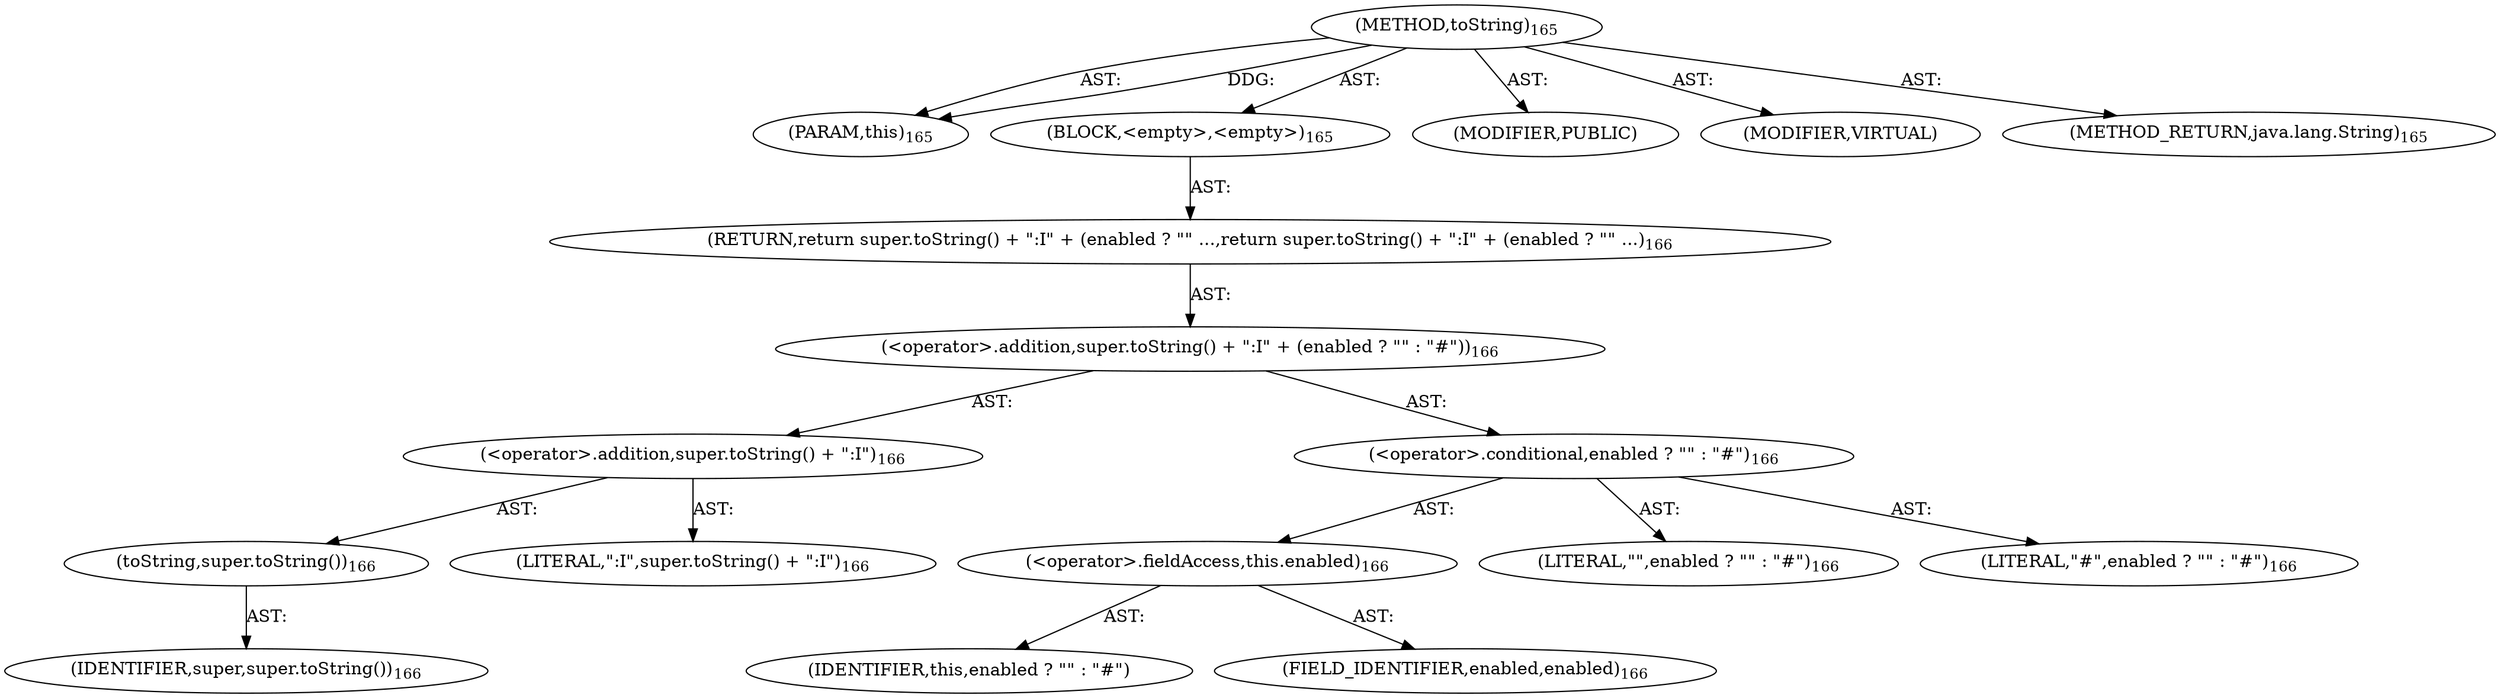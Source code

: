 digraph "toString" {  
"111669149707" [label = <(METHOD,toString)<SUB>165</SUB>> ]
"115964117010" [label = <(PARAM,this)<SUB>165</SUB>> ]
"25769803791" [label = <(BLOCK,&lt;empty&gt;,&lt;empty&gt;)<SUB>165</SUB>> ]
"146028888066" [label = <(RETURN,return super.toString() + &quot;:I&quot; + (enabled ? &quot;&quot; ...,return super.toString() + &quot;:I&quot; + (enabled ? &quot;&quot; ...)<SUB>166</SUB>> ]
"30064771124" [label = <(&lt;operator&gt;.addition,super.toString() + &quot;:I&quot; + (enabled ? &quot;&quot; : &quot;#&quot;))<SUB>166</SUB>> ]
"30064771125" [label = <(&lt;operator&gt;.addition,super.toString() + &quot;:I&quot;)<SUB>166</SUB>> ]
"30064771126" [label = <(toString,super.toString())<SUB>166</SUB>> ]
"68719476776" [label = <(IDENTIFIER,super,super.toString())<SUB>166</SUB>> ]
"90194313226" [label = <(LITERAL,&quot;:I&quot;,super.toString() + &quot;:I&quot;)<SUB>166</SUB>> ]
"30064771127" [label = <(&lt;operator&gt;.conditional,enabled ? &quot;&quot; : &quot;#&quot;)<SUB>166</SUB>> ]
"30064771128" [label = <(&lt;operator&gt;.fieldAccess,this.enabled)<SUB>166</SUB>> ]
"68719476777" [label = <(IDENTIFIER,this,enabled ? &quot;&quot; : &quot;#&quot;)> ]
"55834574866" [label = <(FIELD_IDENTIFIER,enabled,enabled)<SUB>166</SUB>> ]
"90194313227" [label = <(LITERAL,&quot;&quot;,enabled ? &quot;&quot; : &quot;#&quot;)<SUB>166</SUB>> ]
"90194313228" [label = <(LITERAL,&quot;#&quot;,enabled ? &quot;&quot; : &quot;#&quot;)<SUB>166</SUB>> ]
"133143986206" [label = <(MODIFIER,PUBLIC)> ]
"133143986207" [label = <(MODIFIER,VIRTUAL)> ]
"128849018891" [label = <(METHOD_RETURN,java.lang.String)<SUB>165</SUB>> ]
  "111669149707" -> "115964117010"  [ label = "AST: "] 
  "111669149707" -> "25769803791"  [ label = "AST: "] 
  "111669149707" -> "133143986206"  [ label = "AST: "] 
  "111669149707" -> "133143986207"  [ label = "AST: "] 
  "111669149707" -> "128849018891"  [ label = "AST: "] 
  "25769803791" -> "146028888066"  [ label = "AST: "] 
  "146028888066" -> "30064771124"  [ label = "AST: "] 
  "30064771124" -> "30064771125"  [ label = "AST: "] 
  "30064771124" -> "30064771127"  [ label = "AST: "] 
  "30064771125" -> "30064771126"  [ label = "AST: "] 
  "30064771125" -> "90194313226"  [ label = "AST: "] 
  "30064771126" -> "68719476776"  [ label = "AST: "] 
  "30064771127" -> "30064771128"  [ label = "AST: "] 
  "30064771127" -> "90194313227"  [ label = "AST: "] 
  "30064771127" -> "90194313228"  [ label = "AST: "] 
  "30064771128" -> "68719476777"  [ label = "AST: "] 
  "30064771128" -> "55834574866"  [ label = "AST: "] 
  "111669149707" -> "115964117010"  [ label = "DDG: "] 
}
